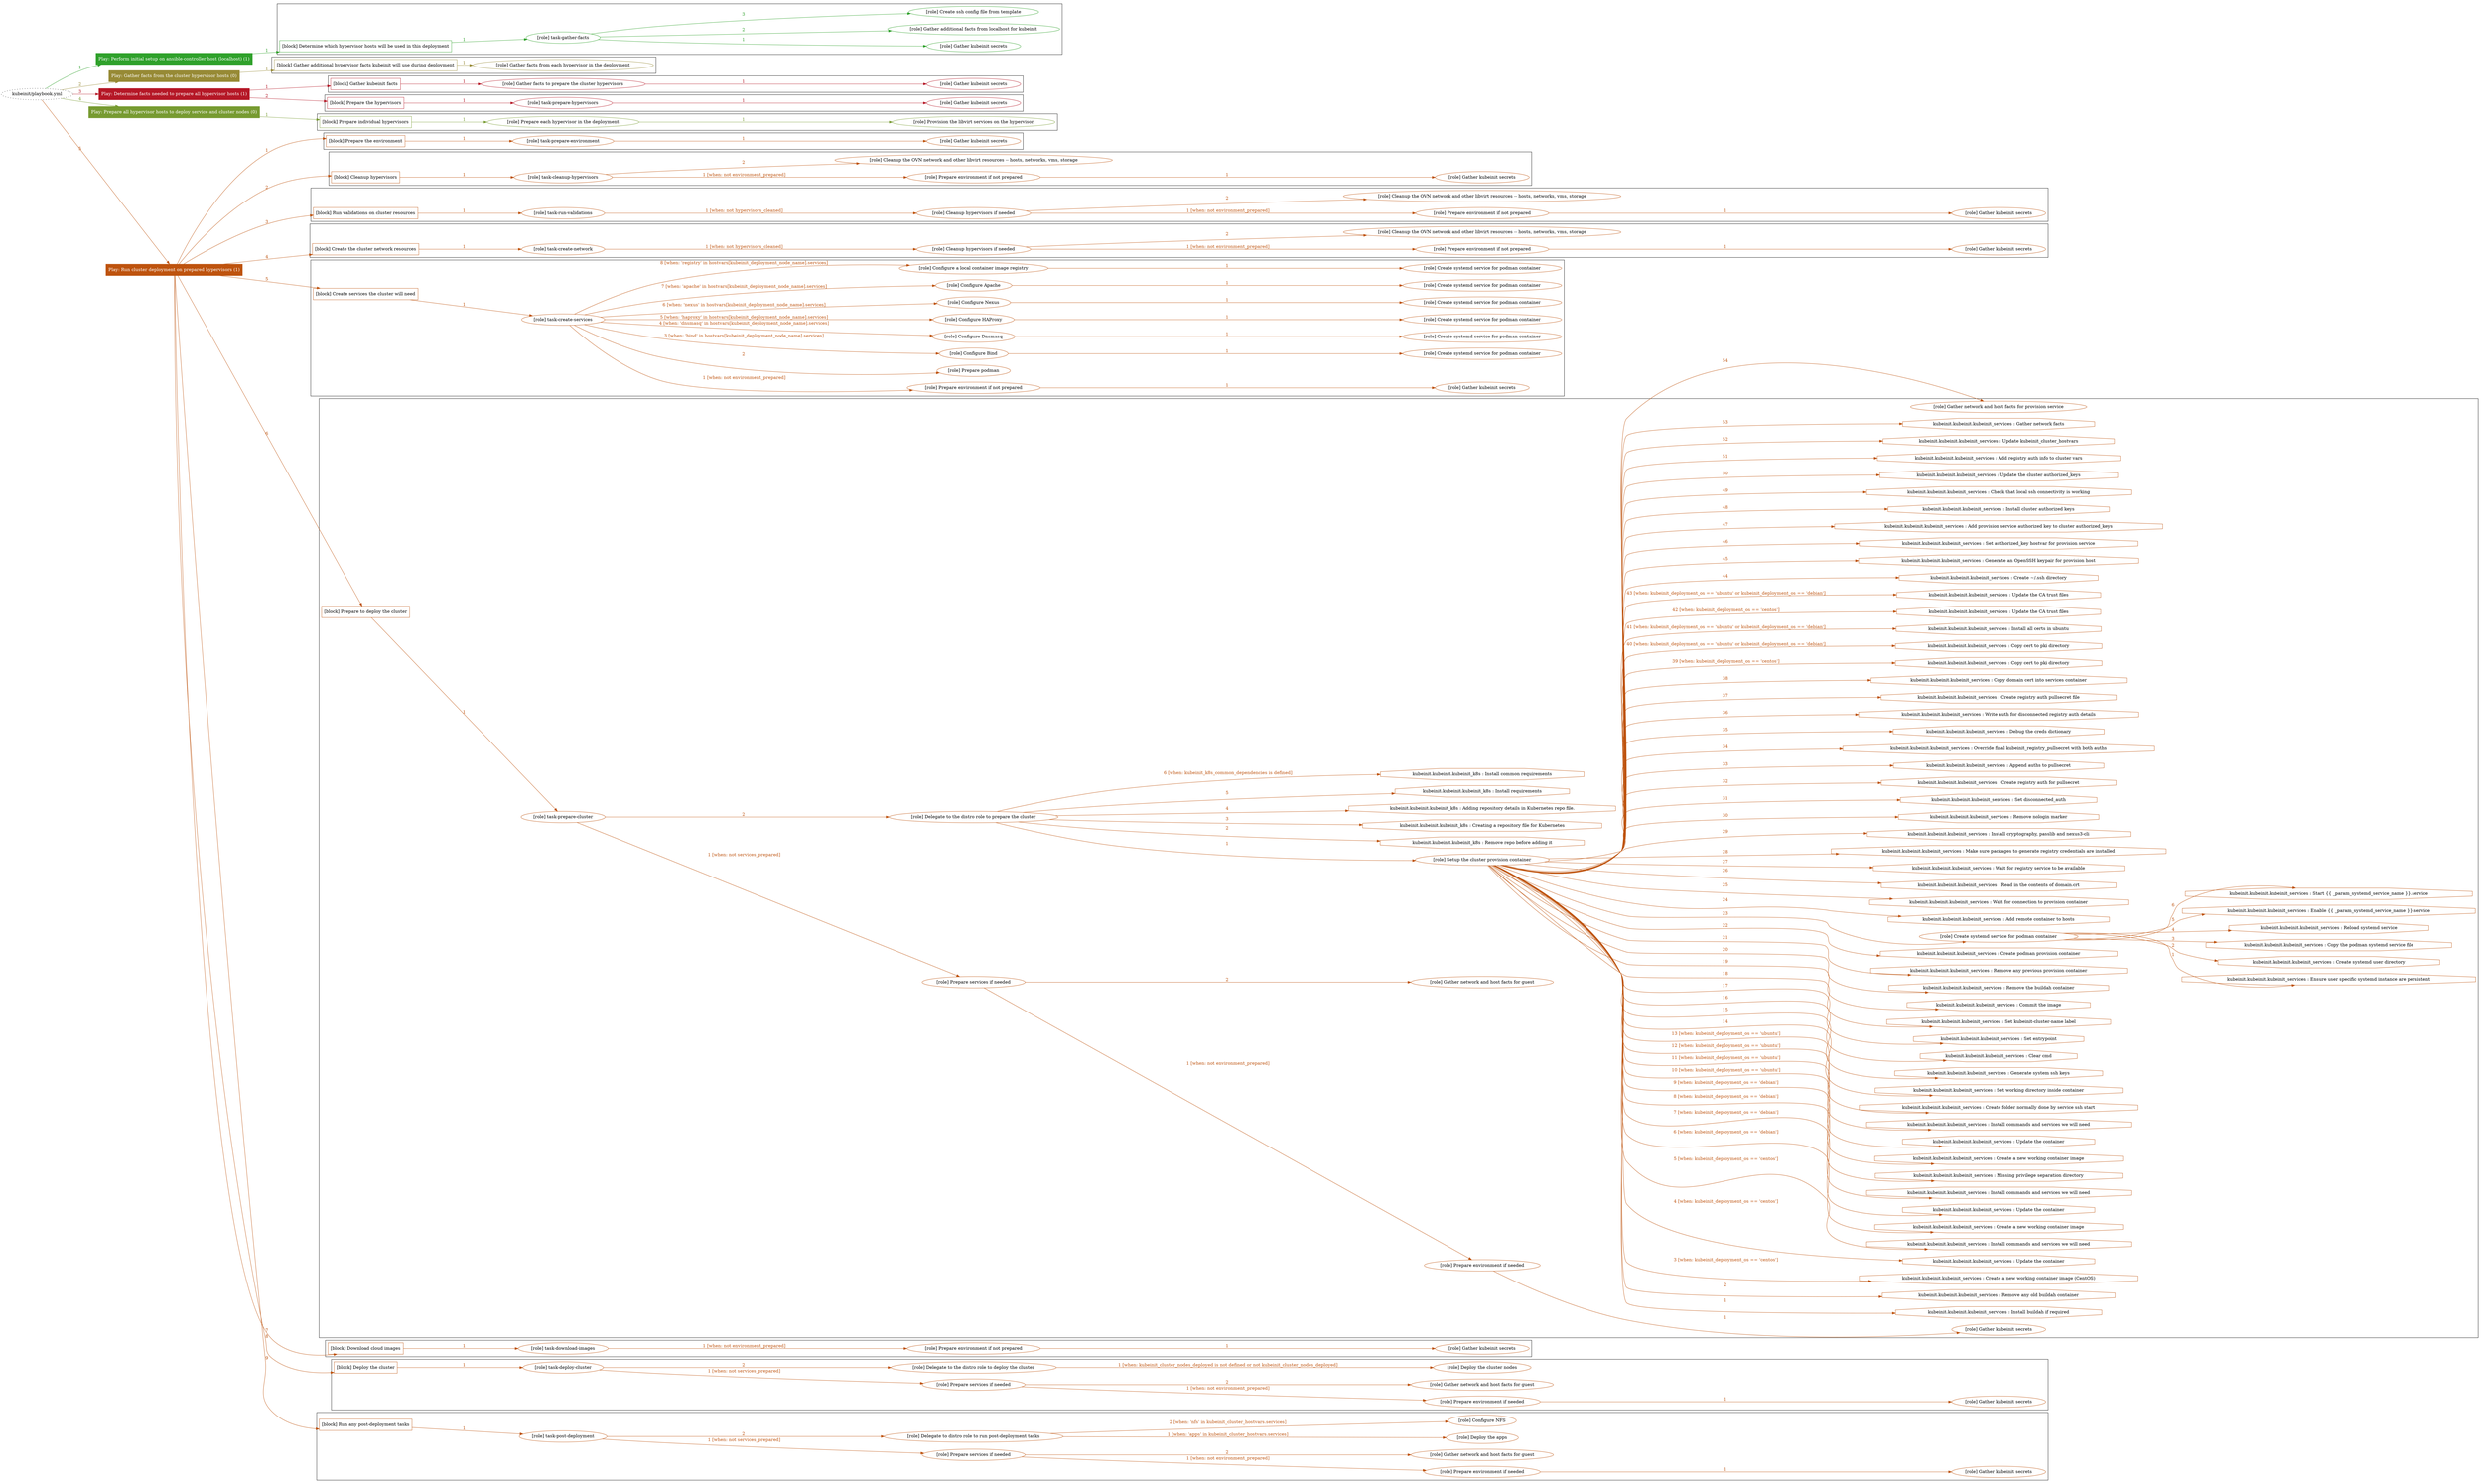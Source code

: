 digraph {
	graph [concentrate=true ordering=in rankdir=LR ratio=fill]
	edge [esep=5 sep=10]
	"kubeinit/playbook.yml" [URL="/home/runner/work/kubeinit/kubeinit/kubeinit/playbook.yml" id=playbook_fd5e6134 style=dotted]
	"kubeinit/playbook.yml" -> play_8b5424a7 [label="1 " color="#2fa12b" fontcolor="#2fa12b" id=edge_191d9d53 labeltooltip="1 " tooltip="1 "]
	subgraph "Play: Perform initial setup on ansible-controller host (localhost) (1)" {
		play_8b5424a7 [label="Play: Perform initial setup on ansible-controller host (localhost) (1)" URL="/home/runner/work/kubeinit/kubeinit/kubeinit/playbook.yml" color="#2fa12b" fontcolor="#ffffff" id=play_8b5424a7 shape=box style=filled tooltip=localhost]
		play_8b5424a7 -> block_d39dfece [label=1 color="#2fa12b" fontcolor="#2fa12b" id=edge_392788cf labeltooltip=1 tooltip=1]
		subgraph cluster_block_d39dfece {
			block_d39dfece [label="[block] Determine which hypervisor hosts will be used in this deployment" URL="/home/runner/work/kubeinit/kubeinit/kubeinit/playbook.yml" color="#2fa12b" id=block_d39dfece labeltooltip="Determine which hypervisor hosts will be used in this deployment" shape=box tooltip="Determine which hypervisor hosts will be used in this deployment"]
			block_d39dfece -> role_1fe3698a [label="1 " color="#2fa12b" fontcolor="#2fa12b" id=edge_5e8475ae labeltooltip="1 " tooltip="1 "]
			subgraph "task-gather-facts" {
				role_1fe3698a [label="[role] task-gather-facts" URL="/home/runner/work/kubeinit/kubeinit/kubeinit/playbook.yml" color="#2fa12b" id=role_1fe3698a tooltip="task-gather-facts"]
				role_1fe3698a -> role_a592a3a9 [label="1 " color="#2fa12b" fontcolor="#2fa12b" id=edge_23aa1218 labeltooltip="1 " tooltip="1 "]
				subgraph "Gather kubeinit secrets" {
					role_a592a3a9 [label="[role] Gather kubeinit secrets" URL="/home/runner/.ansible/collections/ansible_collections/kubeinit/kubeinit/roles/kubeinit_prepare/tasks/build_hypervisors_group.yml" color="#2fa12b" id=role_a592a3a9 tooltip="Gather kubeinit secrets"]
				}
				role_1fe3698a -> role_c63d54fa [label="2 " color="#2fa12b" fontcolor="#2fa12b" id=edge_60594b09 labeltooltip="2 " tooltip="2 "]
				subgraph "Gather additional facts from localhost for kubeinit" {
					role_c63d54fa [label="[role] Gather additional facts from localhost for kubeinit" URL="/home/runner/.ansible/collections/ansible_collections/kubeinit/kubeinit/roles/kubeinit_prepare/tasks/build_hypervisors_group.yml" color="#2fa12b" id=role_c63d54fa tooltip="Gather additional facts from localhost for kubeinit"]
				}
				role_1fe3698a -> role_f7a0bc65 [label="3 " color="#2fa12b" fontcolor="#2fa12b" id=edge_336f2db4 labeltooltip="3 " tooltip="3 "]
				subgraph "Create ssh config file from template" {
					role_f7a0bc65 [label="[role] Create ssh config file from template" URL="/home/runner/.ansible/collections/ansible_collections/kubeinit/kubeinit/roles/kubeinit_prepare/tasks/build_hypervisors_group.yml" color="#2fa12b" id=role_f7a0bc65 tooltip="Create ssh config file from template"]
				}
			}
		}
	}
	"kubeinit/playbook.yml" -> play_e78bbbff [label="2 " color="#978a35" fontcolor="#978a35" id=edge_2900d8a0 labeltooltip="2 " tooltip="2 "]
	subgraph "Play: Gather facts from the cluster hypervisor hosts (0)" {
		play_e78bbbff [label="Play: Gather facts from the cluster hypervisor hosts (0)" URL="/home/runner/work/kubeinit/kubeinit/kubeinit/playbook.yml" color="#978a35" fontcolor="#ffffff" id=play_e78bbbff shape=box style=filled tooltip="Play: Gather facts from the cluster hypervisor hosts (0)"]
		play_e78bbbff -> block_8428d940 [label=1 color="#978a35" fontcolor="#978a35" id=edge_27c955cb labeltooltip=1 tooltip=1]
		subgraph cluster_block_8428d940 {
			block_8428d940 [label="[block] Gather additional hypervisor facts kubeinit will use during deployment" URL="/home/runner/work/kubeinit/kubeinit/kubeinit/playbook.yml" color="#978a35" id=block_8428d940 labeltooltip="Gather additional hypervisor facts kubeinit will use during deployment" shape=box tooltip="Gather additional hypervisor facts kubeinit will use during deployment"]
			block_8428d940 -> role_80ad5951 [label="1 " color="#978a35" fontcolor="#978a35" id=edge_dbe14658 labeltooltip="1 " tooltip="1 "]
			subgraph "Gather facts from each hypervisor in the deployment" {
				role_80ad5951 [label="[role] Gather facts from each hypervisor in the deployment" URL="/home/runner/work/kubeinit/kubeinit/kubeinit/playbook.yml" color="#978a35" id=role_80ad5951 tooltip="Gather facts from each hypervisor in the deployment"]
			}
		}
	}
	"kubeinit/playbook.yml" -> play_1ff4370b [label="3 " color="#b51726" fontcolor="#b51726" id=edge_50f04404 labeltooltip="3 " tooltip="3 "]
	subgraph "Play: Determine facts needed to prepare all hypervisor hosts (1)" {
		play_1ff4370b [label="Play: Determine facts needed to prepare all hypervisor hosts (1)" URL="/home/runner/work/kubeinit/kubeinit/kubeinit/playbook.yml" color="#b51726" fontcolor="#ffffff" id=play_1ff4370b shape=box style=filled tooltip=localhost]
		play_1ff4370b -> block_87bcd994 [label=1 color="#b51726" fontcolor="#b51726" id=edge_c9f31aa1 labeltooltip=1 tooltip=1]
		subgraph cluster_block_87bcd994 {
			block_87bcd994 [label="[block] Gather kubeinit facts" URL="/home/runner/work/kubeinit/kubeinit/kubeinit/playbook.yml" color="#b51726" id=block_87bcd994 labeltooltip="Gather kubeinit facts" shape=box tooltip="Gather kubeinit facts"]
			block_87bcd994 -> role_86062260 [label="1 " color="#b51726" fontcolor="#b51726" id=edge_51773420 labeltooltip="1 " tooltip="1 "]
			subgraph "Gather facts to prepare the cluster hypervisors" {
				role_86062260 [label="[role] Gather facts to prepare the cluster hypervisors" URL="/home/runner/work/kubeinit/kubeinit/kubeinit/playbook.yml" color="#b51726" id=role_86062260 tooltip="Gather facts to prepare the cluster hypervisors"]
				role_86062260 -> role_430ffabf [label="1 " color="#b51726" fontcolor="#b51726" id=edge_3057561a labeltooltip="1 " tooltip="1 "]
				subgraph "Gather kubeinit secrets" {
					role_430ffabf [label="[role] Gather kubeinit secrets" URL="/home/runner/.ansible/collections/ansible_collections/kubeinit/kubeinit/roles/kubeinit_prepare/tasks/gather_kubeinit_facts.yml" color="#b51726" id=role_430ffabf tooltip="Gather kubeinit secrets"]
				}
			}
		}
		play_1ff4370b -> block_ff6d46f4 [label=2 color="#b51726" fontcolor="#b51726" id=edge_23f16f5f labeltooltip=2 tooltip=2]
		subgraph cluster_block_ff6d46f4 {
			block_ff6d46f4 [label="[block] Prepare the hypervisors" URL="/home/runner/work/kubeinit/kubeinit/kubeinit/playbook.yml" color="#b51726" id=block_ff6d46f4 labeltooltip="Prepare the hypervisors" shape=box tooltip="Prepare the hypervisors"]
			block_ff6d46f4 -> role_216ab819 [label="1 " color="#b51726" fontcolor="#b51726" id=edge_43c24657 labeltooltip="1 " tooltip="1 "]
			subgraph "task-prepare-hypervisors" {
				role_216ab819 [label="[role] task-prepare-hypervisors" URL="/home/runner/work/kubeinit/kubeinit/kubeinit/playbook.yml" color="#b51726" id=role_216ab819 tooltip="task-prepare-hypervisors"]
				role_216ab819 -> role_187cdd11 [label="1 " color="#b51726" fontcolor="#b51726" id=edge_720109d8 labeltooltip="1 " tooltip="1 "]
				subgraph "Gather kubeinit secrets" {
					role_187cdd11 [label="[role] Gather kubeinit secrets" URL="/home/runner/.ansible/collections/ansible_collections/kubeinit/kubeinit/roles/kubeinit_prepare/tasks/gather_kubeinit_facts.yml" color="#b51726" id=role_187cdd11 tooltip="Gather kubeinit secrets"]
				}
			}
		}
	}
	"kubeinit/playbook.yml" -> play_0661b9f2 [label="4 " color="#779b31" fontcolor="#779b31" id=edge_02b39154 labeltooltip="4 " tooltip="4 "]
	subgraph "Play: Prepare all hypervisor hosts to deploy service and cluster nodes (0)" {
		play_0661b9f2 [label="Play: Prepare all hypervisor hosts to deploy service and cluster nodes (0)" URL="/home/runner/work/kubeinit/kubeinit/kubeinit/playbook.yml" color="#779b31" fontcolor="#ffffff" id=play_0661b9f2 shape=box style=filled tooltip="Play: Prepare all hypervisor hosts to deploy service and cluster nodes (0)"]
		play_0661b9f2 -> block_e54b5e56 [label=1 color="#779b31" fontcolor="#779b31" id=edge_323f4597 labeltooltip=1 tooltip=1]
		subgraph cluster_block_e54b5e56 {
			block_e54b5e56 [label="[block] Prepare individual hypervisors" URL="/home/runner/work/kubeinit/kubeinit/kubeinit/playbook.yml" color="#779b31" id=block_e54b5e56 labeltooltip="Prepare individual hypervisors" shape=box tooltip="Prepare individual hypervisors"]
			block_e54b5e56 -> role_ec25b79c [label="1 " color="#779b31" fontcolor="#779b31" id=edge_15ee802f labeltooltip="1 " tooltip="1 "]
			subgraph "Prepare each hypervisor in the deployment" {
				role_ec25b79c [label="[role] Prepare each hypervisor in the deployment" URL="/home/runner/work/kubeinit/kubeinit/kubeinit/playbook.yml" color="#779b31" id=role_ec25b79c tooltip="Prepare each hypervisor in the deployment"]
				role_ec25b79c -> role_c67f890a [label="1 " color="#779b31" fontcolor="#779b31" id=edge_52fd4940 labeltooltip="1 " tooltip="1 "]
				subgraph "Provision the libvirt services on the hypervisor" {
					role_c67f890a [label="[role] Provision the libvirt services on the hypervisor" URL="/home/runner/.ansible/collections/ansible_collections/kubeinit/kubeinit/roles/kubeinit_prepare/tasks/prepare_hypervisor.yml" color="#779b31" id=role_c67f890a tooltip="Provision the libvirt services on the hypervisor"]
				}
			}
		}
	}
	"kubeinit/playbook.yml" -> play_1fc81b7e [label="5 " color="#be530e" fontcolor="#be530e" id=edge_07424b9a labeltooltip="5 " tooltip="5 "]
	subgraph "Play: Run cluster deployment on prepared hypervisors (1)" {
		play_1fc81b7e [label="Play: Run cluster deployment on prepared hypervisors (1)" URL="/home/runner/work/kubeinit/kubeinit/kubeinit/playbook.yml" color="#be530e" fontcolor="#ffffff" id=play_1fc81b7e shape=box style=filled tooltip=localhost]
		play_1fc81b7e -> block_a1704b90 [label=1 color="#be530e" fontcolor="#be530e" id=edge_76dc638c labeltooltip=1 tooltip=1]
		subgraph cluster_block_a1704b90 {
			block_a1704b90 [label="[block] Prepare the environment" URL="/home/runner/work/kubeinit/kubeinit/kubeinit/playbook.yml" color="#be530e" id=block_a1704b90 labeltooltip="Prepare the environment" shape=box tooltip="Prepare the environment"]
			block_a1704b90 -> role_a9994839 [label="1 " color="#be530e" fontcolor="#be530e" id=edge_8b0e81cf labeltooltip="1 " tooltip="1 "]
			subgraph "task-prepare-environment" {
				role_a9994839 [label="[role] task-prepare-environment" URL="/home/runner/work/kubeinit/kubeinit/kubeinit/playbook.yml" color="#be530e" id=role_a9994839 tooltip="task-prepare-environment"]
				role_a9994839 -> role_e54cd8d0 [label="1 " color="#be530e" fontcolor="#be530e" id=edge_a03b0c0d labeltooltip="1 " tooltip="1 "]
				subgraph "Gather kubeinit secrets" {
					role_e54cd8d0 [label="[role] Gather kubeinit secrets" URL="/home/runner/.ansible/collections/ansible_collections/kubeinit/kubeinit/roles/kubeinit_prepare/tasks/gather_kubeinit_facts.yml" color="#be530e" id=role_e54cd8d0 tooltip="Gather kubeinit secrets"]
				}
			}
		}
		play_1fc81b7e -> block_8f551831 [label=2 color="#be530e" fontcolor="#be530e" id=edge_2afbe9ac labeltooltip=2 tooltip=2]
		subgraph cluster_block_8f551831 {
			block_8f551831 [label="[block] Cleanup hypervisors" URL="/home/runner/work/kubeinit/kubeinit/kubeinit/playbook.yml" color="#be530e" id=block_8f551831 labeltooltip="Cleanup hypervisors" shape=box tooltip="Cleanup hypervisors"]
			block_8f551831 -> role_b4488fc6 [label="1 " color="#be530e" fontcolor="#be530e" id=edge_56865c26 labeltooltip="1 " tooltip="1 "]
			subgraph "task-cleanup-hypervisors" {
				role_b4488fc6 [label="[role] task-cleanup-hypervisors" URL="/home/runner/work/kubeinit/kubeinit/kubeinit/playbook.yml" color="#be530e" id=role_b4488fc6 tooltip="task-cleanup-hypervisors"]
				role_b4488fc6 -> role_48edaf86 [label="1 [when: not environment_prepared]" color="#be530e" fontcolor="#be530e" id=edge_9a47c44f labeltooltip="1 [when: not environment_prepared]" tooltip="1 [when: not environment_prepared]"]
				subgraph "Prepare environment if not prepared" {
					role_48edaf86 [label="[role] Prepare environment if not prepared" URL="/home/runner/.ansible/collections/ansible_collections/kubeinit/kubeinit/roles/kubeinit_prepare/tasks/cleanup_hypervisors.yml" color="#be530e" id=role_48edaf86 tooltip="Prepare environment if not prepared"]
					role_48edaf86 -> role_99c9657b [label="1 " color="#be530e" fontcolor="#be530e" id=edge_8f2b28c9 labeltooltip="1 " tooltip="1 "]
					subgraph "Gather kubeinit secrets" {
						role_99c9657b [label="[role] Gather kubeinit secrets" URL="/home/runner/.ansible/collections/ansible_collections/kubeinit/kubeinit/roles/kubeinit_prepare/tasks/gather_kubeinit_facts.yml" color="#be530e" id=role_99c9657b tooltip="Gather kubeinit secrets"]
					}
				}
				role_b4488fc6 -> role_5f171f36 [label="2 " color="#be530e" fontcolor="#be530e" id=edge_f271a15c labeltooltip="2 " tooltip="2 "]
				subgraph "Cleanup the OVN network and other libvirt resources -- hosts, networks, vms, storage" {
					role_5f171f36 [label="[role] Cleanup the OVN network and other libvirt resources -- hosts, networks, vms, storage" URL="/home/runner/.ansible/collections/ansible_collections/kubeinit/kubeinit/roles/kubeinit_prepare/tasks/cleanup_hypervisors.yml" color="#be530e" id=role_5f171f36 tooltip="Cleanup the OVN network and other libvirt resources -- hosts, networks, vms, storage"]
				}
			}
		}
		play_1fc81b7e -> block_db3cd646 [label=3 color="#be530e" fontcolor="#be530e" id=edge_fa56f221 labeltooltip=3 tooltip=3]
		subgraph cluster_block_db3cd646 {
			block_db3cd646 [label="[block] Run validations on cluster resources" URL="/home/runner/work/kubeinit/kubeinit/kubeinit/playbook.yml" color="#be530e" id=block_db3cd646 labeltooltip="Run validations on cluster resources" shape=box tooltip="Run validations on cluster resources"]
			block_db3cd646 -> role_6cb4b12c [label="1 " color="#be530e" fontcolor="#be530e" id=edge_483a65ea labeltooltip="1 " tooltip="1 "]
			subgraph "task-run-validations" {
				role_6cb4b12c [label="[role] task-run-validations" URL="/home/runner/work/kubeinit/kubeinit/kubeinit/playbook.yml" color="#be530e" id=role_6cb4b12c tooltip="task-run-validations"]
				role_6cb4b12c -> role_3f07507a [label="1 [when: not hypervisors_cleaned]" color="#be530e" fontcolor="#be530e" id=edge_d8dd7a63 labeltooltip="1 [when: not hypervisors_cleaned]" tooltip="1 [when: not hypervisors_cleaned]"]
				subgraph "Cleanup hypervisors if needed" {
					role_3f07507a [label="[role] Cleanup hypervisors if needed" URL="/home/runner/.ansible/collections/ansible_collections/kubeinit/kubeinit/roles/kubeinit_validations/tasks/main.yml" color="#be530e" id=role_3f07507a tooltip="Cleanup hypervisors if needed"]
					role_3f07507a -> role_05c487c1 [label="1 [when: not environment_prepared]" color="#be530e" fontcolor="#be530e" id=edge_56815db7 labeltooltip="1 [when: not environment_prepared]" tooltip="1 [when: not environment_prepared]"]
					subgraph "Prepare environment if not prepared" {
						role_05c487c1 [label="[role] Prepare environment if not prepared" URL="/home/runner/.ansible/collections/ansible_collections/kubeinit/kubeinit/roles/kubeinit_prepare/tasks/cleanup_hypervisors.yml" color="#be530e" id=role_05c487c1 tooltip="Prepare environment if not prepared"]
						role_05c487c1 -> role_0159f499 [label="1 " color="#be530e" fontcolor="#be530e" id=edge_25f453ac labeltooltip="1 " tooltip="1 "]
						subgraph "Gather kubeinit secrets" {
							role_0159f499 [label="[role] Gather kubeinit secrets" URL="/home/runner/.ansible/collections/ansible_collections/kubeinit/kubeinit/roles/kubeinit_prepare/tasks/gather_kubeinit_facts.yml" color="#be530e" id=role_0159f499 tooltip="Gather kubeinit secrets"]
						}
					}
					role_3f07507a -> role_309148d5 [label="2 " color="#be530e" fontcolor="#be530e" id=edge_b8f7b1be labeltooltip="2 " tooltip="2 "]
					subgraph "Cleanup the OVN network and other libvirt resources -- hosts, networks, vms, storage" {
						role_309148d5 [label="[role] Cleanup the OVN network and other libvirt resources -- hosts, networks, vms, storage" URL="/home/runner/.ansible/collections/ansible_collections/kubeinit/kubeinit/roles/kubeinit_prepare/tasks/cleanup_hypervisors.yml" color="#be530e" id=role_309148d5 tooltip="Cleanup the OVN network and other libvirt resources -- hosts, networks, vms, storage"]
					}
				}
			}
		}
		play_1fc81b7e -> block_7879d4b8 [label=4 color="#be530e" fontcolor="#be530e" id=edge_c239fd67 labeltooltip=4 tooltip=4]
		subgraph cluster_block_7879d4b8 {
			block_7879d4b8 [label="[block] Create the cluster network resources" URL="/home/runner/work/kubeinit/kubeinit/kubeinit/playbook.yml" color="#be530e" id=block_7879d4b8 labeltooltip="Create the cluster network resources" shape=box tooltip="Create the cluster network resources"]
			block_7879d4b8 -> role_ffb9ff0f [label="1 " color="#be530e" fontcolor="#be530e" id=edge_6aa079e5 labeltooltip="1 " tooltip="1 "]
			subgraph "task-create-network" {
				role_ffb9ff0f [label="[role] task-create-network" URL="/home/runner/work/kubeinit/kubeinit/kubeinit/playbook.yml" color="#be530e" id=role_ffb9ff0f tooltip="task-create-network"]
				role_ffb9ff0f -> role_dc24d7d2 [label="1 [when: not hypervisors_cleaned]" color="#be530e" fontcolor="#be530e" id=edge_56ca2597 labeltooltip="1 [when: not hypervisors_cleaned]" tooltip="1 [when: not hypervisors_cleaned]"]
				subgraph "Cleanup hypervisors if needed" {
					role_dc24d7d2 [label="[role] Cleanup hypervisors if needed" URL="/home/runner/.ansible/collections/ansible_collections/kubeinit/kubeinit/roles/kubeinit_libvirt/tasks/create_network.yml" color="#be530e" id=role_dc24d7d2 tooltip="Cleanup hypervisors if needed"]
					role_dc24d7d2 -> role_2c6c4cf9 [label="1 [when: not environment_prepared]" color="#be530e" fontcolor="#be530e" id=edge_5e59bdf0 labeltooltip="1 [when: not environment_prepared]" tooltip="1 [when: not environment_prepared]"]
					subgraph "Prepare environment if not prepared" {
						role_2c6c4cf9 [label="[role] Prepare environment if not prepared" URL="/home/runner/.ansible/collections/ansible_collections/kubeinit/kubeinit/roles/kubeinit_prepare/tasks/cleanup_hypervisors.yml" color="#be530e" id=role_2c6c4cf9 tooltip="Prepare environment if not prepared"]
						role_2c6c4cf9 -> role_dbe84988 [label="1 " color="#be530e" fontcolor="#be530e" id=edge_0cded19e labeltooltip="1 " tooltip="1 "]
						subgraph "Gather kubeinit secrets" {
							role_dbe84988 [label="[role] Gather kubeinit secrets" URL="/home/runner/.ansible/collections/ansible_collections/kubeinit/kubeinit/roles/kubeinit_prepare/tasks/gather_kubeinit_facts.yml" color="#be530e" id=role_dbe84988 tooltip="Gather kubeinit secrets"]
						}
					}
					role_dc24d7d2 -> role_543c35fc [label="2 " color="#be530e" fontcolor="#be530e" id=edge_65f1dfe8 labeltooltip="2 " tooltip="2 "]
					subgraph "Cleanup the OVN network and other libvirt resources -- hosts, networks, vms, storage" {
						role_543c35fc [label="[role] Cleanup the OVN network and other libvirt resources -- hosts, networks, vms, storage" URL="/home/runner/.ansible/collections/ansible_collections/kubeinit/kubeinit/roles/kubeinit_prepare/tasks/cleanup_hypervisors.yml" color="#be530e" id=role_543c35fc tooltip="Cleanup the OVN network and other libvirt resources -- hosts, networks, vms, storage"]
					}
				}
			}
		}
		play_1fc81b7e -> block_bc0e2eb9 [label=5 color="#be530e" fontcolor="#be530e" id=edge_59cc24b7 labeltooltip=5 tooltip=5]
		subgraph cluster_block_bc0e2eb9 {
			block_bc0e2eb9 [label="[block] Create services the cluster will need" URL="/home/runner/work/kubeinit/kubeinit/kubeinit/playbook.yml" color="#be530e" id=block_bc0e2eb9 labeltooltip="Create services the cluster will need" shape=box tooltip="Create services the cluster will need"]
			block_bc0e2eb9 -> role_deba30b7 [label="1 " color="#be530e" fontcolor="#be530e" id=edge_12e280c4 labeltooltip="1 " tooltip="1 "]
			subgraph "task-create-services" {
				role_deba30b7 [label="[role] task-create-services" URL="/home/runner/work/kubeinit/kubeinit/kubeinit/playbook.yml" color="#be530e" id=role_deba30b7 tooltip="task-create-services"]
				role_deba30b7 -> role_459e456a [label="1 [when: not environment_prepared]" color="#be530e" fontcolor="#be530e" id=edge_c63b2e48 labeltooltip="1 [when: not environment_prepared]" tooltip="1 [when: not environment_prepared]"]
				subgraph "Prepare environment if not prepared" {
					role_459e456a [label="[role] Prepare environment if not prepared" URL="/home/runner/.ansible/collections/ansible_collections/kubeinit/kubeinit/roles/kubeinit_services/tasks/main.yml" color="#be530e" id=role_459e456a tooltip="Prepare environment if not prepared"]
					role_459e456a -> role_37c6aa74 [label="1 " color="#be530e" fontcolor="#be530e" id=edge_4a677ffe labeltooltip="1 " tooltip="1 "]
					subgraph "Gather kubeinit secrets" {
						role_37c6aa74 [label="[role] Gather kubeinit secrets" URL="/home/runner/.ansible/collections/ansible_collections/kubeinit/kubeinit/roles/kubeinit_prepare/tasks/gather_kubeinit_facts.yml" color="#be530e" id=role_37c6aa74 tooltip="Gather kubeinit secrets"]
					}
				}
				role_deba30b7 -> role_79e531fe [label="2 " color="#be530e" fontcolor="#be530e" id=edge_c4c203a7 labeltooltip="2 " tooltip="2 "]
				subgraph "Prepare podman" {
					role_79e531fe [label="[role] Prepare podman" URL="/home/runner/.ansible/collections/ansible_collections/kubeinit/kubeinit/roles/kubeinit_services/tasks/00_create_service_pod.yml" color="#be530e" id=role_79e531fe tooltip="Prepare podman"]
				}
				role_deba30b7 -> role_281054e9 [label="3 [when: 'bind' in hostvars[kubeinit_deployment_node_name].services]" color="#be530e" fontcolor="#be530e" id=edge_897d2e70 labeltooltip="3 [when: 'bind' in hostvars[kubeinit_deployment_node_name].services]" tooltip="3 [when: 'bind' in hostvars[kubeinit_deployment_node_name].services]"]
				subgraph "Configure Bind" {
					role_281054e9 [label="[role] Configure Bind" URL="/home/runner/.ansible/collections/ansible_collections/kubeinit/kubeinit/roles/kubeinit_services/tasks/start_services_containers.yml" color="#be530e" id=role_281054e9 tooltip="Configure Bind"]
					role_281054e9 -> role_e5edf789 [label="1 " color="#be530e" fontcolor="#be530e" id=edge_87b1224e labeltooltip="1 " tooltip="1 "]
					subgraph "Create systemd service for podman container" {
						role_e5edf789 [label="[role] Create systemd service for podman container" URL="/home/runner/.ansible/collections/ansible_collections/kubeinit/kubeinit/roles/kubeinit_bind/tasks/main.yml" color="#be530e" id=role_e5edf789 tooltip="Create systemd service for podman container"]
					}
				}
				role_deba30b7 -> role_8307eea2 [label="4 [when: 'dnsmasq' in hostvars[kubeinit_deployment_node_name].services]" color="#be530e" fontcolor="#be530e" id=edge_86552b14 labeltooltip="4 [when: 'dnsmasq' in hostvars[kubeinit_deployment_node_name].services]" tooltip="4 [when: 'dnsmasq' in hostvars[kubeinit_deployment_node_name].services]"]
				subgraph "Configure Dnsmasq" {
					role_8307eea2 [label="[role] Configure Dnsmasq" URL="/home/runner/.ansible/collections/ansible_collections/kubeinit/kubeinit/roles/kubeinit_services/tasks/start_services_containers.yml" color="#be530e" id=role_8307eea2 tooltip="Configure Dnsmasq"]
					role_8307eea2 -> role_35351783 [label="1 " color="#be530e" fontcolor="#be530e" id=edge_1243a04d labeltooltip="1 " tooltip="1 "]
					subgraph "Create systemd service for podman container" {
						role_35351783 [label="[role] Create systemd service for podman container" URL="/home/runner/.ansible/collections/ansible_collections/kubeinit/kubeinit/roles/kubeinit_dnsmasq/tasks/main.yml" color="#be530e" id=role_35351783 tooltip="Create systemd service for podman container"]
					}
				}
				role_deba30b7 -> role_1c3c1626 [label="5 [when: 'haproxy' in hostvars[kubeinit_deployment_node_name].services]" color="#be530e" fontcolor="#be530e" id=edge_9c056034 labeltooltip="5 [when: 'haproxy' in hostvars[kubeinit_deployment_node_name].services]" tooltip="5 [when: 'haproxy' in hostvars[kubeinit_deployment_node_name].services]"]
				subgraph "Configure HAProxy" {
					role_1c3c1626 [label="[role] Configure HAProxy" URL="/home/runner/.ansible/collections/ansible_collections/kubeinit/kubeinit/roles/kubeinit_services/tasks/start_services_containers.yml" color="#be530e" id=role_1c3c1626 tooltip="Configure HAProxy"]
					role_1c3c1626 -> role_73acd04e [label="1 " color="#be530e" fontcolor="#be530e" id=edge_123362a8 labeltooltip="1 " tooltip="1 "]
					subgraph "Create systemd service for podman container" {
						role_73acd04e [label="[role] Create systemd service for podman container" URL="/home/runner/.ansible/collections/ansible_collections/kubeinit/kubeinit/roles/kubeinit_haproxy/tasks/main.yml" color="#be530e" id=role_73acd04e tooltip="Create systemd service for podman container"]
					}
				}
				role_deba30b7 -> role_18131e27 [label="6 [when: 'nexus' in hostvars[kubeinit_deployment_node_name].services]" color="#be530e" fontcolor="#be530e" id=edge_8bc9a1a0 labeltooltip="6 [when: 'nexus' in hostvars[kubeinit_deployment_node_name].services]" tooltip="6 [when: 'nexus' in hostvars[kubeinit_deployment_node_name].services]"]
				subgraph "Configure Nexus" {
					role_18131e27 [label="[role] Configure Nexus" URL="/home/runner/.ansible/collections/ansible_collections/kubeinit/kubeinit/roles/kubeinit_services/tasks/start_services_containers.yml" color="#be530e" id=role_18131e27 tooltip="Configure Nexus"]
					role_18131e27 -> role_dc5cb692 [label="1 " color="#be530e" fontcolor="#be530e" id=edge_f657a042 labeltooltip="1 " tooltip="1 "]
					subgraph "Create systemd service for podman container" {
						role_dc5cb692 [label="[role] Create systemd service for podman container" URL="/home/runner/.ansible/collections/ansible_collections/kubeinit/kubeinit/roles/kubeinit_nexus/tasks/main.yml" color="#be530e" id=role_dc5cb692 tooltip="Create systemd service for podman container"]
					}
				}
				role_deba30b7 -> role_0e618a0a [label="7 [when: 'apache' in hostvars[kubeinit_deployment_node_name].services]" color="#be530e" fontcolor="#be530e" id=edge_ac2413e1 labeltooltip="7 [when: 'apache' in hostvars[kubeinit_deployment_node_name].services]" tooltip="7 [when: 'apache' in hostvars[kubeinit_deployment_node_name].services]"]
				subgraph "Configure Apache" {
					role_0e618a0a [label="[role] Configure Apache" URL="/home/runner/.ansible/collections/ansible_collections/kubeinit/kubeinit/roles/kubeinit_services/tasks/start_services_containers.yml" color="#be530e" id=role_0e618a0a tooltip="Configure Apache"]
					role_0e618a0a -> role_8f9d7cf1 [label="1 " color="#be530e" fontcolor="#be530e" id=edge_a85c8ce2 labeltooltip="1 " tooltip="1 "]
					subgraph "Create systemd service for podman container" {
						role_8f9d7cf1 [label="[role] Create systemd service for podman container" URL="/home/runner/.ansible/collections/ansible_collections/kubeinit/kubeinit/roles/kubeinit_apache/tasks/main.yml" color="#be530e" id=role_8f9d7cf1 tooltip="Create systemd service for podman container"]
					}
				}
				role_deba30b7 -> role_16bdf1c7 [label="8 [when: 'registry' in hostvars[kubeinit_deployment_node_name].services]" color="#be530e" fontcolor="#be530e" id=edge_1847527f labeltooltip="8 [when: 'registry' in hostvars[kubeinit_deployment_node_name].services]" tooltip="8 [when: 'registry' in hostvars[kubeinit_deployment_node_name].services]"]
				subgraph "Configure a local container image registry" {
					role_16bdf1c7 [label="[role] Configure a local container image registry" URL="/home/runner/.ansible/collections/ansible_collections/kubeinit/kubeinit/roles/kubeinit_services/tasks/start_services_containers.yml" color="#be530e" id=role_16bdf1c7 tooltip="Configure a local container image registry"]
					role_16bdf1c7 -> role_99385ec1 [label="1 " color="#be530e" fontcolor="#be530e" id=edge_304b78a5 labeltooltip="1 " tooltip="1 "]
					subgraph "Create systemd service for podman container" {
						role_99385ec1 [label="[role] Create systemd service for podman container" URL="/home/runner/.ansible/collections/ansible_collections/kubeinit/kubeinit/roles/kubeinit_registry/tasks/main.yml" color="#be530e" id=role_99385ec1 tooltip="Create systemd service for podman container"]
					}
				}
			}
		}
		play_1fc81b7e -> block_86bd2e45 [label=6 color="#be530e" fontcolor="#be530e" id=edge_35144a01 labeltooltip=6 tooltip=6]
		subgraph cluster_block_86bd2e45 {
			block_86bd2e45 [label="[block] Prepare to deploy the cluster" URL="/home/runner/work/kubeinit/kubeinit/kubeinit/playbook.yml" color="#be530e" id=block_86bd2e45 labeltooltip="Prepare to deploy the cluster" shape=box tooltip="Prepare to deploy the cluster"]
			block_86bd2e45 -> role_7b006645 [label="1 " color="#be530e" fontcolor="#be530e" id=edge_a2cdc133 labeltooltip="1 " tooltip="1 "]
			subgraph "task-prepare-cluster" {
				role_7b006645 [label="[role] task-prepare-cluster" URL="/home/runner/work/kubeinit/kubeinit/kubeinit/playbook.yml" color="#be530e" id=role_7b006645 tooltip="task-prepare-cluster"]
				role_7b006645 -> role_e841dbca [label="1 [when: not services_prepared]" color="#be530e" fontcolor="#be530e" id=edge_87a0e531 labeltooltip="1 [when: not services_prepared]" tooltip="1 [when: not services_prepared]"]
				subgraph "Prepare services if needed" {
					role_e841dbca [label="[role] Prepare services if needed" URL="/home/runner/.ansible/collections/ansible_collections/kubeinit/kubeinit/roles/kubeinit_prepare/tasks/prepare_cluster.yml" color="#be530e" id=role_e841dbca tooltip="Prepare services if needed"]
					role_e841dbca -> role_0a2b93a4 [label="1 [when: not environment_prepared]" color="#be530e" fontcolor="#be530e" id=edge_a97044e7 labeltooltip="1 [when: not environment_prepared]" tooltip="1 [when: not environment_prepared]"]
					subgraph "Prepare environment if needed" {
						role_0a2b93a4 [label="[role] Prepare environment if needed" URL="/home/runner/.ansible/collections/ansible_collections/kubeinit/kubeinit/roles/kubeinit_services/tasks/prepare_services.yml" color="#be530e" id=role_0a2b93a4 tooltip="Prepare environment if needed"]
						role_0a2b93a4 -> role_a5a64806 [label="1 " color="#be530e" fontcolor="#be530e" id=edge_88763a64 labeltooltip="1 " tooltip="1 "]
						subgraph "Gather kubeinit secrets" {
							role_a5a64806 [label="[role] Gather kubeinit secrets" URL="/home/runner/.ansible/collections/ansible_collections/kubeinit/kubeinit/roles/kubeinit_prepare/tasks/gather_kubeinit_facts.yml" color="#be530e" id=role_a5a64806 tooltip="Gather kubeinit secrets"]
						}
					}
					role_e841dbca -> role_f837ceb7 [label="2 " color="#be530e" fontcolor="#be530e" id=edge_f4154ff5 labeltooltip="2 " tooltip="2 "]
					subgraph "Gather network and host facts for guest" {
						role_f837ceb7 [label="[role] Gather network and host facts for guest" URL="/home/runner/.ansible/collections/ansible_collections/kubeinit/kubeinit/roles/kubeinit_services/tasks/prepare_services.yml" color="#be530e" id=role_f837ceb7 tooltip="Gather network and host facts for guest"]
					}
				}
				role_7b006645 -> role_2003aa29 [label="2 " color="#be530e" fontcolor="#be530e" id=edge_b7427b8b labeltooltip="2 " tooltip="2 "]
				subgraph "Delegate to the distro role to prepare the cluster" {
					role_2003aa29 [label="[role] Delegate to the distro role to prepare the cluster" URL="/home/runner/.ansible/collections/ansible_collections/kubeinit/kubeinit/roles/kubeinit_prepare/tasks/prepare_cluster.yml" color="#be530e" id=role_2003aa29 tooltip="Delegate to the distro role to prepare the cluster"]
					role_2003aa29 -> role_dbe2ba34 [label="1 " color="#be530e" fontcolor="#be530e" id=edge_b7adeaab labeltooltip="1 " tooltip="1 "]
					subgraph "Setup the cluster provision container" {
						role_dbe2ba34 [label="[role] Setup the cluster provision container" URL="/home/runner/.ansible/collections/ansible_collections/kubeinit/kubeinit/roles/kubeinit_k8s/tasks/prepare_cluster.yml" color="#be530e" id=role_dbe2ba34 tooltip="Setup the cluster provision container"]
						task_ea5e64be [label="kubeinit.kubeinit.kubeinit_services : Install buildah if required" URL="/home/runner/.ansible/collections/ansible_collections/kubeinit/kubeinit/roles/kubeinit_services/tasks/create_provision_container.yml" color="#be530e" id=task_ea5e64be shape=octagon tooltip="kubeinit.kubeinit.kubeinit_services : Install buildah if required"]
						role_dbe2ba34 -> task_ea5e64be [label="1 " color="#be530e" fontcolor="#be530e" id=edge_d35535e2 labeltooltip="1 " tooltip="1 "]
						task_7e604b2b [label="kubeinit.kubeinit.kubeinit_services : Remove any old buildah container" URL="/home/runner/.ansible/collections/ansible_collections/kubeinit/kubeinit/roles/kubeinit_services/tasks/create_provision_container.yml" color="#be530e" id=task_7e604b2b shape=octagon tooltip="kubeinit.kubeinit.kubeinit_services : Remove any old buildah container"]
						role_dbe2ba34 -> task_7e604b2b [label="2 " color="#be530e" fontcolor="#be530e" id=edge_7b4cbc98 labeltooltip="2 " tooltip="2 "]
						task_05acc7ef [label="kubeinit.kubeinit.kubeinit_services : Create a new working container image (CentOS)" URL="/home/runner/.ansible/collections/ansible_collections/kubeinit/kubeinit/roles/kubeinit_services/tasks/create_provision_container.yml" color="#be530e" id=task_05acc7ef shape=octagon tooltip="kubeinit.kubeinit.kubeinit_services : Create a new working container image (CentOS)"]
						role_dbe2ba34 -> task_05acc7ef [label="3 [when: kubeinit_deployment_os == 'centos']" color="#be530e" fontcolor="#be530e" id=edge_97d225e8 labeltooltip="3 [when: kubeinit_deployment_os == 'centos']" tooltip="3 [when: kubeinit_deployment_os == 'centos']"]
						task_d494a96c [label="kubeinit.kubeinit.kubeinit_services : Update the container" URL="/home/runner/.ansible/collections/ansible_collections/kubeinit/kubeinit/roles/kubeinit_services/tasks/create_provision_container.yml" color="#be530e" id=task_d494a96c shape=octagon tooltip="kubeinit.kubeinit.kubeinit_services : Update the container"]
						role_dbe2ba34 -> task_d494a96c [label="4 [when: kubeinit_deployment_os == 'centos']" color="#be530e" fontcolor="#be530e" id=edge_465b122e labeltooltip="4 [when: kubeinit_deployment_os == 'centos']" tooltip="4 [when: kubeinit_deployment_os == 'centos']"]
						task_2afe2896 [label="kubeinit.kubeinit.kubeinit_services : Install commands and services we will need" URL="/home/runner/.ansible/collections/ansible_collections/kubeinit/kubeinit/roles/kubeinit_services/tasks/create_provision_container.yml" color="#be530e" id=task_2afe2896 shape=octagon tooltip="kubeinit.kubeinit.kubeinit_services : Install commands and services we will need"]
						role_dbe2ba34 -> task_2afe2896 [label="5 [when: kubeinit_deployment_os == 'centos']" color="#be530e" fontcolor="#be530e" id=edge_142c8cba labeltooltip="5 [when: kubeinit_deployment_os == 'centos']" tooltip="5 [when: kubeinit_deployment_os == 'centos']"]
						task_fbb22782 [label="kubeinit.kubeinit.kubeinit_services : Create a new working container image" URL="/home/runner/.ansible/collections/ansible_collections/kubeinit/kubeinit/roles/kubeinit_services/tasks/create_provision_container.yml" color="#be530e" id=task_fbb22782 shape=octagon tooltip="kubeinit.kubeinit.kubeinit_services : Create a new working container image"]
						role_dbe2ba34 -> task_fbb22782 [label="6 [when: kubeinit_deployment_os == 'debian']" color="#be530e" fontcolor="#be530e" id=edge_e08a2278 labeltooltip="6 [when: kubeinit_deployment_os == 'debian']" tooltip="6 [when: kubeinit_deployment_os == 'debian']"]
						task_7652b416 [label="kubeinit.kubeinit.kubeinit_services : Update the container" URL="/home/runner/.ansible/collections/ansible_collections/kubeinit/kubeinit/roles/kubeinit_services/tasks/create_provision_container.yml" color="#be530e" id=task_7652b416 shape=octagon tooltip="kubeinit.kubeinit.kubeinit_services : Update the container"]
						role_dbe2ba34 -> task_7652b416 [label="7 [when: kubeinit_deployment_os == 'debian']" color="#be530e" fontcolor="#be530e" id=edge_0b4eda7d labeltooltip="7 [when: kubeinit_deployment_os == 'debian']" tooltip="7 [when: kubeinit_deployment_os == 'debian']"]
						task_5896ade8 [label="kubeinit.kubeinit.kubeinit_services : Install commands and services we will need" URL="/home/runner/.ansible/collections/ansible_collections/kubeinit/kubeinit/roles/kubeinit_services/tasks/create_provision_container.yml" color="#be530e" id=task_5896ade8 shape=octagon tooltip="kubeinit.kubeinit.kubeinit_services : Install commands and services we will need"]
						role_dbe2ba34 -> task_5896ade8 [label="8 [when: kubeinit_deployment_os == 'debian']" color="#be530e" fontcolor="#be530e" id=edge_075f1e54 labeltooltip="8 [when: kubeinit_deployment_os == 'debian']" tooltip="8 [when: kubeinit_deployment_os == 'debian']"]
						task_53dcc08a [label="kubeinit.kubeinit.kubeinit_services : Missing privilege separation directory" URL="/home/runner/.ansible/collections/ansible_collections/kubeinit/kubeinit/roles/kubeinit_services/tasks/create_provision_container.yml" color="#be530e" id=task_53dcc08a shape=octagon tooltip="kubeinit.kubeinit.kubeinit_services : Missing privilege separation directory"]
						role_dbe2ba34 -> task_53dcc08a [label="9 [when: kubeinit_deployment_os == 'debian']" color="#be530e" fontcolor="#be530e" id=edge_090d7410 labeltooltip="9 [when: kubeinit_deployment_os == 'debian']" tooltip="9 [when: kubeinit_deployment_os == 'debian']"]
						task_aa1109c3 [label="kubeinit.kubeinit.kubeinit_services : Create a new working container image" URL="/home/runner/.ansible/collections/ansible_collections/kubeinit/kubeinit/roles/kubeinit_services/tasks/create_provision_container.yml" color="#be530e" id=task_aa1109c3 shape=octagon tooltip="kubeinit.kubeinit.kubeinit_services : Create a new working container image"]
						role_dbe2ba34 -> task_aa1109c3 [label="10 [when: kubeinit_deployment_os == 'ubuntu']" color="#be530e" fontcolor="#be530e" id=edge_53316b91 labeltooltip="10 [when: kubeinit_deployment_os == 'ubuntu']" tooltip="10 [when: kubeinit_deployment_os == 'ubuntu']"]
						task_c7bd61cc [label="kubeinit.kubeinit.kubeinit_services : Update the container" URL="/home/runner/.ansible/collections/ansible_collections/kubeinit/kubeinit/roles/kubeinit_services/tasks/create_provision_container.yml" color="#be530e" id=task_c7bd61cc shape=octagon tooltip="kubeinit.kubeinit.kubeinit_services : Update the container"]
						role_dbe2ba34 -> task_c7bd61cc [label="11 [when: kubeinit_deployment_os == 'ubuntu']" color="#be530e" fontcolor="#be530e" id=edge_070e003e labeltooltip="11 [when: kubeinit_deployment_os == 'ubuntu']" tooltip="11 [when: kubeinit_deployment_os == 'ubuntu']"]
						task_dfc85ad2 [label="kubeinit.kubeinit.kubeinit_services : Install commands and services we will need" URL="/home/runner/.ansible/collections/ansible_collections/kubeinit/kubeinit/roles/kubeinit_services/tasks/create_provision_container.yml" color="#be530e" id=task_dfc85ad2 shape=octagon tooltip="kubeinit.kubeinit.kubeinit_services : Install commands and services we will need"]
						role_dbe2ba34 -> task_dfc85ad2 [label="12 [when: kubeinit_deployment_os == 'ubuntu']" color="#be530e" fontcolor="#be530e" id=edge_f65e9730 labeltooltip="12 [when: kubeinit_deployment_os == 'ubuntu']" tooltip="12 [when: kubeinit_deployment_os == 'ubuntu']"]
						task_e16f092b [label="kubeinit.kubeinit.kubeinit_services : Create folder normally done by service ssh start" URL="/home/runner/.ansible/collections/ansible_collections/kubeinit/kubeinit/roles/kubeinit_services/tasks/create_provision_container.yml" color="#be530e" id=task_e16f092b shape=octagon tooltip="kubeinit.kubeinit.kubeinit_services : Create folder normally done by service ssh start"]
						role_dbe2ba34 -> task_e16f092b [label="13 [when: kubeinit_deployment_os == 'ubuntu']" color="#be530e" fontcolor="#be530e" id=edge_bfef594f labeltooltip="13 [when: kubeinit_deployment_os == 'ubuntu']" tooltip="13 [when: kubeinit_deployment_os == 'ubuntu']"]
						task_46e7269a [label="kubeinit.kubeinit.kubeinit_services : Set working directory inside container" URL="/home/runner/.ansible/collections/ansible_collections/kubeinit/kubeinit/roles/kubeinit_services/tasks/create_provision_container.yml" color="#be530e" id=task_46e7269a shape=octagon tooltip="kubeinit.kubeinit.kubeinit_services : Set working directory inside container"]
						role_dbe2ba34 -> task_46e7269a [label="14 " color="#be530e" fontcolor="#be530e" id=edge_2d187717 labeltooltip="14 " tooltip="14 "]
						task_2a8b1433 [label="kubeinit.kubeinit.kubeinit_services : Generate system ssh keys" URL="/home/runner/.ansible/collections/ansible_collections/kubeinit/kubeinit/roles/kubeinit_services/tasks/create_provision_container.yml" color="#be530e" id=task_2a8b1433 shape=octagon tooltip="kubeinit.kubeinit.kubeinit_services : Generate system ssh keys"]
						role_dbe2ba34 -> task_2a8b1433 [label="15 " color="#be530e" fontcolor="#be530e" id=edge_38009bcc labeltooltip="15 " tooltip="15 "]
						task_b411cd10 [label="kubeinit.kubeinit.kubeinit_services : Clear cmd" URL="/home/runner/.ansible/collections/ansible_collections/kubeinit/kubeinit/roles/kubeinit_services/tasks/create_provision_container.yml" color="#be530e" id=task_b411cd10 shape=octagon tooltip="kubeinit.kubeinit.kubeinit_services : Clear cmd"]
						role_dbe2ba34 -> task_b411cd10 [label="16 " color="#be530e" fontcolor="#be530e" id=edge_da4f3d7d labeltooltip="16 " tooltip="16 "]
						task_c3690101 [label="kubeinit.kubeinit.kubeinit_services : Set entrypoint" URL="/home/runner/.ansible/collections/ansible_collections/kubeinit/kubeinit/roles/kubeinit_services/tasks/create_provision_container.yml" color="#be530e" id=task_c3690101 shape=octagon tooltip="kubeinit.kubeinit.kubeinit_services : Set entrypoint"]
						role_dbe2ba34 -> task_c3690101 [label="17 " color="#be530e" fontcolor="#be530e" id=edge_9f7abf64 labeltooltip="17 " tooltip="17 "]
						task_db28b435 [label="kubeinit.kubeinit.kubeinit_services : Set kubeinit-cluster-name label" URL="/home/runner/.ansible/collections/ansible_collections/kubeinit/kubeinit/roles/kubeinit_services/tasks/create_provision_container.yml" color="#be530e" id=task_db28b435 shape=octagon tooltip="kubeinit.kubeinit.kubeinit_services : Set kubeinit-cluster-name label"]
						role_dbe2ba34 -> task_db28b435 [label="18 " color="#be530e" fontcolor="#be530e" id=edge_38ee88e3 labeltooltip="18 " tooltip="18 "]
						task_485fd4b6 [label="kubeinit.kubeinit.kubeinit_services : Commit the image" URL="/home/runner/.ansible/collections/ansible_collections/kubeinit/kubeinit/roles/kubeinit_services/tasks/create_provision_container.yml" color="#be530e" id=task_485fd4b6 shape=octagon tooltip="kubeinit.kubeinit.kubeinit_services : Commit the image"]
						role_dbe2ba34 -> task_485fd4b6 [label="19 " color="#be530e" fontcolor="#be530e" id=edge_dfad674a labeltooltip="19 " tooltip="19 "]
						task_b8c8a99a [label="kubeinit.kubeinit.kubeinit_services : Remove the buildah container" URL="/home/runner/.ansible/collections/ansible_collections/kubeinit/kubeinit/roles/kubeinit_services/tasks/create_provision_container.yml" color="#be530e" id=task_b8c8a99a shape=octagon tooltip="kubeinit.kubeinit.kubeinit_services : Remove the buildah container"]
						role_dbe2ba34 -> task_b8c8a99a [label="20 " color="#be530e" fontcolor="#be530e" id=edge_b74127bf labeltooltip="20 " tooltip="20 "]
						task_71df4bac [label="kubeinit.kubeinit.kubeinit_services : Remove any previous provision container" URL="/home/runner/.ansible/collections/ansible_collections/kubeinit/kubeinit/roles/kubeinit_services/tasks/create_provision_container.yml" color="#be530e" id=task_71df4bac shape=octagon tooltip="kubeinit.kubeinit.kubeinit_services : Remove any previous provision container"]
						role_dbe2ba34 -> task_71df4bac [label="21 " color="#be530e" fontcolor="#be530e" id=edge_b14f4a36 labeltooltip="21 " tooltip="21 "]
						task_515329d5 [label="kubeinit.kubeinit.kubeinit_services : Create podman provision container" URL="/home/runner/.ansible/collections/ansible_collections/kubeinit/kubeinit/roles/kubeinit_services/tasks/create_provision_container.yml" color="#be530e" id=task_515329d5 shape=octagon tooltip="kubeinit.kubeinit.kubeinit_services : Create podman provision container"]
						role_dbe2ba34 -> task_515329d5 [label="22 " color="#be530e" fontcolor="#be530e" id=edge_df25fdf8 labeltooltip="22 " tooltip="22 "]
						role_dbe2ba34 -> role_f7391028 [label="23 " color="#be530e" fontcolor="#be530e" id=edge_a5eeee97 labeltooltip="23 " tooltip="23 "]
						subgraph "Create systemd service for podman container" {
							role_f7391028 [label="[role] Create systemd service for podman container" URL="/home/runner/.ansible/collections/ansible_collections/kubeinit/kubeinit/roles/kubeinit_services/tasks/create_provision_container.yml" color="#be530e" id=role_f7391028 tooltip="Create systemd service for podman container"]
							task_03b510a1 [label="kubeinit.kubeinit.kubeinit_services : Ensure user specific systemd instance are persistent" URL="/home/runner/.ansible/collections/ansible_collections/kubeinit/kubeinit/roles/kubeinit_services/tasks/create_managed_service.yml" color="#be530e" id=task_03b510a1 shape=octagon tooltip="kubeinit.kubeinit.kubeinit_services : Ensure user specific systemd instance are persistent"]
							role_f7391028 -> task_03b510a1 [label="1 " color="#be530e" fontcolor="#be530e" id=edge_d9e26e59 labeltooltip="1 " tooltip="1 "]
							task_c081c77d [label="kubeinit.kubeinit.kubeinit_services : Create systemd user directory" URL="/home/runner/.ansible/collections/ansible_collections/kubeinit/kubeinit/roles/kubeinit_services/tasks/create_managed_service.yml" color="#be530e" id=task_c081c77d shape=octagon tooltip="kubeinit.kubeinit.kubeinit_services : Create systemd user directory"]
							role_f7391028 -> task_c081c77d [label="2 " color="#be530e" fontcolor="#be530e" id=edge_0607cd51 labeltooltip="2 " tooltip="2 "]
							task_a047df55 [label="kubeinit.kubeinit.kubeinit_services : Copy the podman systemd service file" URL="/home/runner/.ansible/collections/ansible_collections/kubeinit/kubeinit/roles/kubeinit_services/tasks/create_managed_service.yml" color="#be530e" id=task_a047df55 shape=octagon tooltip="kubeinit.kubeinit.kubeinit_services : Copy the podman systemd service file"]
							role_f7391028 -> task_a047df55 [label="3 " color="#be530e" fontcolor="#be530e" id=edge_e3996131 labeltooltip="3 " tooltip="3 "]
							task_ecdeeead [label="kubeinit.kubeinit.kubeinit_services : Reload systemd service" URL="/home/runner/.ansible/collections/ansible_collections/kubeinit/kubeinit/roles/kubeinit_services/tasks/create_managed_service.yml" color="#be530e" id=task_ecdeeead shape=octagon tooltip="kubeinit.kubeinit.kubeinit_services : Reload systemd service"]
							role_f7391028 -> task_ecdeeead [label="4 " color="#be530e" fontcolor="#be530e" id=edge_e6933613 labeltooltip="4 " tooltip="4 "]
							task_3e70440a [label="kubeinit.kubeinit.kubeinit_services : Enable {{ _param_systemd_service_name }}.service" URL="/home/runner/.ansible/collections/ansible_collections/kubeinit/kubeinit/roles/kubeinit_services/tasks/create_managed_service.yml" color="#be530e" id=task_3e70440a shape=octagon tooltip="kubeinit.kubeinit.kubeinit_services : Enable {{ _param_systemd_service_name }}.service"]
							role_f7391028 -> task_3e70440a [label="5 " color="#be530e" fontcolor="#be530e" id=edge_ec4f935a labeltooltip="5 " tooltip="5 "]
							task_808aa347 [label="kubeinit.kubeinit.kubeinit_services : Start {{ _param_systemd_service_name }}.service" URL="/home/runner/.ansible/collections/ansible_collections/kubeinit/kubeinit/roles/kubeinit_services/tasks/create_managed_service.yml" color="#be530e" id=task_808aa347 shape=octagon tooltip="kubeinit.kubeinit.kubeinit_services : Start {{ _param_systemd_service_name }}.service"]
							role_f7391028 -> task_808aa347 [label="6 " color="#be530e" fontcolor="#be530e" id=edge_5fea89aa labeltooltip="6 " tooltip="6 "]
						}
						task_d39c588d [label="kubeinit.kubeinit.kubeinit_services : Add remote container to hosts" URL="/home/runner/.ansible/collections/ansible_collections/kubeinit/kubeinit/roles/kubeinit_services/tasks/create_provision_container.yml" color="#be530e" id=task_d39c588d shape=octagon tooltip="kubeinit.kubeinit.kubeinit_services : Add remote container to hosts"]
						role_dbe2ba34 -> task_d39c588d [label="24 " color="#be530e" fontcolor="#be530e" id=edge_91c80c54 labeltooltip="24 " tooltip="24 "]
						task_c8ab46dc [label="kubeinit.kubeinit.kubeinit_services : Wait for connection to provision container" URL="/home/runner/.ansible/collections/ansible_collections/kubeinit/kubeinit/roles/kubeinit_services/tasks/create_provision_container.yml" color="#be530e" id=task_c8ab46dc shape=octagon tooltip="kubeinit.kubeinit.kubeinit_services : Wait for connection to provision container"]
						role_dbe2ba34 -> task_c8ab46dc [label="25 " color="#be530e" fontcolor="#be530e" id=edge_f1611bd3 labeltooltip="25 " tooltip="25 "]
						task_99d8a63c [label="kubeinit.kubeinit.kubeinit_services : Read in the contents of domain.crt" URL="/home/runner/.ansible/collections/ansible_collections/kubeinit/kubeinit/roles/kubeinit_services/tasks/create_provision_container.yml" color="#be530e" id=task_99d8a63c shape=octagon tooltip="kubeinit.kubeinit.kubeinit_services : Read in the contents of domain.crt"]
						role_dbe2ba34 -> task_99d8a63c [label="26 " color="#be530e" fontcolor="#be530e" id=edge_b857fd51 labeltooltip="26 " tooltip="26 "]
						task_2d981dbf [label="kubeinit.kubeinit.kubeinit_services : Wait for registry service to be available" URL="/home/runner/.ansible/collections/ansible_collections/kubeinit/kubeinit/roles/kubeinit_services/tasks/create_provision_container.yml" color="#be530e" id=task_2d981dbf shape=octagon tooltip="kubeinit.kubeinit.kubeinit_services : Wait for registry service to be available"]
						role_dbe2ba34 -> task_2d981dbf [label="27 " color="#be530e" fontcolor="#be530e" id=edge_2212271b labeltooltip="27 " tooltip="27 "]
						task_ade7d60c [label="kubeinit.kubeinit.kubeinit_services : Make sure packages to generate registry credentials are installed" URL="/home/runner/.ansible/collections/ansible_collections/kubeinit/kubeinit/roles/kubeinit_services/tasks/create_provision_container.yml" color="#be530e" id=task_ade7d60c shape=octagon tooltip="kubeinit.kubeinit.kubeinit_services : Make sure packages to generate registry credentials are installed"]
						role_dbe2ba34 -> task_ade7d60c [label="28 " color="#be530e" fontcolor="#be530e" id=edge_821f00db labeltooltip="28 " tooltip="28 "]
						task_87e6aaf6 [label="kubeinit.kubeinit.kubeinit_services : Install cryptography, passlib and nexus3-cli" URL="/home/runner/.ansible/collections/ansible_collections/kubeinit/kubeinit/roles/kubeinit_services/tasks/create_provision_container.yml" color="#be530e" id=task_87e6aaf6 shape=octagon tooltip="kubeinit.kubeinit.kubeinit_services : Install cryptography, passlib and nexus3-cli"]
						role_dbe2ba34 -> task_87e6aaf6 [label="29 " color="#be530e" fontcolor="#be530e" id=edge_f987a8b1 labeltooltip="29 " tooltip="29 "]
						task_faede014 [label="kubeinit.kubeinit.kubeinit_services : Remove nologin marker" URL="/home/runner/.ansible/collections/ansible_collections/kubeinit/kubeinit/roles/kubeinit_services/tasks/create_provision_container.yml" color="#be530e" id=task_faede014 shape=octagon tooltip="kubeinit.kubeinit.kubeinit_services : Remove nologin marker"]
						role_dbe2ba34 -> task_faede014 [label="30 " color="#be530e" fontcolor="#be530e" id=edge_fd33c2a3 labeltooltip="30 " tooltip="30 "]
						task_c641761a [label="kubeinit.kubeinit.kubeinit_services : Set disconnected_auth" URL="/home/runner/.ansible/collections/ansible_collections/kubeinit/kubeinit/roles/kubeinit_services/tasks/create_provision_container.yml" color="#be530e" id=task_c641761a shape=octagon tooltip="kubeinit.kubeinit.kubeinit_services : Set disconnected_auth"]
						role_dbe2ba34 -> task_c641761a [label="31 " color="#be530e" fontcolor="#be530e" id=edge_585164aa labeltooltip="31 " tooltip="31 "]
						task_b8d368d2 [label="kubeinit.kubeinit.kubeinit_services : Create registry auth for pullsecret" URL="/home/runner/.ansible/collections/ansible_collections/kubeinit/kubeinit/roles/kubeinit_services/tasks/create_provision_container.yml" color="#be530e" id=task_b8d368d2 shape=octagon tooltip="kubeinit.kubeinit.kubeinit_services : Create registry auth for pullsecret"]
						role_dbe2ba34 -> task_b8d368d2 [label="32 " color="#be530e" fontcolor="#be530e" id=edge_ab36cbc6 labeltooltip="32 " tooltip="32 "]
						task_2128f8dd [label="kubeinit.kubeinit.kubeinit_services : Append auths to pullsecret" URL="/home/runner/.ansible/collections/ansible_collections/kubeinit/kubeinit/roles/kubeinit_services/tasks/create_provision_container.yml" color="#be530e" id=task_2128f8dd shape=octagon tooltip="kubeinit.kubeinit.kubeinit_services : Append auths to pullsecret"]
						role_dbe2ba34 -> task_2128f8dd [label="33 " color="#be530e" fontcolor="#be530e" id=edge_122cde3e labeltooltip="33 " tooltip="33 "]
						task_bd005f7c [label="kubeinit.kubeinit.kubeinit_services : Override final kubeinit_registry_pullsecret with both auths" URL="/home/runner/.ansible/collections/ansible_collections/kubeinit/kubeinit/roles/kubeinit_services/tasks/create_provision_container.yml" color="#be530e" id=task_bd005f7c shape=octagon tooltip="kubeinit.kubeinit.kubeinit_services : Override final kubeinit_registry_pullsecret with both auths"]
						role_dbe2ba34 -> task_bd005f7c [label="34 " color="#be530e" fontcolor="#be530e" id=edge_f037a485 labeltooltip="34 " tooltip="34 "]
						task_f32299f7 [label="kubeinit.kubeinit.kubeinit_services : Debug the creds dictionary" URL="/home/runner/.ansible/collections/ansible_collections/kubeinit/kubeinit/roles/kubeinit_services/tasks/create_provision_container.yml" color="#be530e" id=task_f32299f7 shape=octagon tooltip="kubeinit.kubeinit.kubeinit_services : Debug the creds dictionary"]
						role_dbe2ba34 -> task_f32299f7 [label="35 " color="#be530e" fontcolor="#be530e" id=edge_04cf1e7b labeltooltip="35 " tooltip="35 "]
						task_223742f5 [label="kubeinit.kubeinit.kubeinit_services : Write auth for disconnected registry auth details" URL="/home/runner/.ansible/collections/ansible_collections/kubeinit/kubeinit/roles/kubeinit_services/tasks/create_provision_container.yml" color="#be530e" id=task_223742f5 shape=octagon tooltip="kubeinit.kubeinit.kubeinit_services : Write auth for disconnected registry auth details"]
						role_dbe2ba34 -> task_223742f5 [label="36 " color="#be530e" fontcolor="#be530e" id=edge_4d7967d0 labeltooltip="36 " tooltip="36 "]
						task_990c0c74 [label="kubeinit.kubeinit.kubeinit_services : Create registry auth pullsecret file" URL="/home/runner/.ansible/collections/ansible_collections/kubeinit/kubeinit/roles/kubeinit_services/tasks/create_provision_container.yml" color="#be530e" id=task_990c0c74 shape=octagon tooltip="kubeinit.kubeinit.kubeinit_services : Create registry auth pullsecret file"]
						role_dbe2ba34 -> task_990c0c74 [label="37 " color="#be530e" fontcolor="#be530e" id=edge_66197d25 labeltooltip="37 " tooltip="37 "]
						task_06111b12 [label="kubeinit.kubeinit.kubeinit_services : Copy domain cert into services container" URL="/home/runner/.ansible/collections/ansible_collections/kubeinit/kubeinit/roles/kubeinit_services/tasks/create_provision_container.yml" color="#be530e" id=task_06111b12 shape=octagon tooltip="kubeinit.kubeinit.kubeinit_services : Copy domain cert into services container"]
						role_dbe2ba34 -> task_06111b12 [label="38 " color="#be530e" fontcolor="#be530e" id=edge_700528ec labeltooltip="38 " tooltip="38 "]
						task_b77e7b58 [label="kubeinit.kubeinit.kubeinit_services : Copy cert to pki directory" URL="/home/runner/.ansible/collections/ansible_collections/kubeinit/kubeinit/roles/kubeinit_services/tasks/create_provision_container.yml" color="#be530e" id=task_b77e7b58 shape=octagon tooltip="kubeinit.kubeinit.kubeinit_services : Copy cert to pki directory"]
						role_dbe2ba34 -> task_b77e7b58 [label="39 [when: kubeinit_deployment_os == 'centos']" color="#be530e" fontcolor="#be530e" id=edge_9303735c labeltooltip="39 [when: kubeinit_deployment_os == 'centos']" tooltip="39 [when: kubeinit_deployment_os == 'centos']"]
						task_7ef49b67 [label="kubeinit.kubeinit.kubeinit_services : Copy cert to pki directory" URL="/home/runner/.ansible/collections/ansible_collections/kubeinit/kubeinit/roles/kubeinit_services/tasks/create_provision_container.yml" color="#be530e" id=task_7ef49b67 shape=octagon tooltip="kubeinit.kubeinit.kubeinit_services : Copy cert to pki directory"]
						role_dbe2ba34 -> task_7ef49b67 [label="40 [when: kubeinit_deployment_os == 'ubuntu' or kubeinit_deployment_os == 'debian']" color="#be530e" fontcolor="#be530e" id=edge_3244ae86 labeltooltip="40 [when: kubeinit_deployment_os == 'ubuntu' or kubeinit_deployment_os == 'debian']" tooltip="40 [when: kubeinit_deployment_os == 'ubuntu' or kubeinit_deployment_os == 'debian']"]
						task_4da88bfe [label="kubeinit.kubeinit.kubeinit_services : Install all certs in ubuntu" URL="/home/runner/.ansible/collections/ansible_collections/kubeinit/kubeinit/roles/kubeinit_services/tasks/create_provision_container.yml" color="#be530e" id=task_4da88bfe shape=octagon tooltip="kubeinit.kubeinit.kubeinit_services : Install all certs in ubuntu"]
						role_dbe2ba34 -> task_4da88bfe [label="41 [when: kubeinit_deployment_os == 'ubuntu' or kubeinit_deployment_os == 'debian']" color="#be530e" fontcolor="#be530e" id=edge_e91b03fa labeltooltip="41 [when: kubeinit_deployment_os == 'ubuntu' or kubeinit_deployment_os == 'debian']" tooltip="41 [when: kubeinit_deployment_os == 'ubuntu' or kubeinit_deployment_os == 'debian']"]
						task_42a78a77 [label="kubeinit.kubeinit.kubeinit_services : Update the CA trust files" URL="/home/runner/.ansible/collections/ansible_collections/kubeinit/kubeinit/roles/kubeinit_services/tasks/create_provision_container.yml" color="#be530e" id=task_42a78a77 shape=octagon tooltip="kubeinit.kubeinit.kubeinit_services : Update the CA trust files"]
						role_dbe2ba34 -> task_42a78a77 [label="42 [when: kubeinit_deployment_os == 'centos']" color="#be530e" fontcolor="#be530e" id=edge_27529d75 labeltooltip="42 [when: kubeinit_deployment_os == 'centos']" tooltip="42 [when: kubeinit_deployment_os == 'centos']"]
						task_cab902d9 [label="kubeinit.kubeinit.kubeinit_services : Update the CA trust files" URL="/home/runner/.ansible/collections/ansible_collections/kubeinit/kubeinit/roles/kubeinit_services/tasks/create_provision_container.yml" color="#be530e" id=task_cab902d9 shape=octagon tooltip="kubeinit.kubeinit.kubeinit_services : Update the CA trust files"]
						role_dbe2ba34 -> task_cab902d9 [label="43 [when: kubeinit_deployment_os == 'ubuntu' or kubeinit_deployment_os == 'debian']" color="#be530e" fontcolor="#be530e" id=edge_a8fed3d7 labeltooltip="43 [when: kubeinit_deployment_os == 'ubuntu' or kubeinit_deployment_os == 'debian']" tooltip="43 [when: kubeinit_deployment_os == 'ubuntu' or kubeinit_deployment_os == 'debian']"]
						task_2f65601d [label="kubeinit.kubeinit.kubeinit_services : Create ~/.ssh directory" URL="/home/runner/.ansible/collections/ansible_collections/kubeinit/kubeinit/roles/kubeinit_services/tasks/create_provision_container.yml" color="#be530e" id=task_2f65601d shape=octagon tooltip="kubeinit.kubeinit.kubeinit_services : Create ~/.ssh directory"]
						role_dbe2ba34 -> task_2f65601d [label="44 " color="#be530e" fontcolor="#be530e" id=edge_b74ecb97 labeltooltip="44 " tooltip="44 "]
						task_5f249852 [label="kubeinit.kubeinit.kubeinit_services : Generate an OpenSSH keypair for provision host" URL="/home/runner/.ansible/collections/ansible_collections/kubeinit/kubeinit/roles/kubeinit_services/tasks/create_provision_container.yml" color="#be530e" id=task_5f249852 shape=octagon tooltip="kubeinit.kubeinit.kubeinit_services : Generate an OpenSSH keypair for provision host"]
						role_dbe2ba34 -> task_5f249852 [label="45 " color="#be530e" fontcolor="#be530e" id=edge_4dbf8fe8 labeltooltip="45 " tooltip="45 "]
						task_3289b941 [label="kubeinit.kubeinit.kubeinit_services : Set authorized_key hostvar for provision service" URL="/home/runner/.ansible/collections/ansible_collections/kubeinit/kubeinit/roles/kubeinit_services/tasks/create_provision_container.yml" color="#be530e" id=task_3289b941 shape=octagon tooltip="kubeinit.kubeinit.kubeinit_services : Set authorized_key hostvar for provision service"]
						role_dbe2ba34 -> task_3289b941 [label="46 " color="#be530e" fontcolor="#be530e" id=edge_3c850dcf labeltooltip="46 " tooltip="46 "]
						task_e7421258 [label="kubeinit.kubeinit.kubeinit_services : Add provision service authorized key to cluster authorized_keys" URL="/home/runner/.ansible/collections/ansible_collections/kubeinit/kubeinit/roles/kubeinit_services/tasks/create_provision_container.yml" color="#be530e" id=task_e7421258 shape=octagon tooltip="kubeinit.kubeinit.kubeinit_services : Add provision service authorized key to cluster authorized_keys"]
						role_dbe2ba34 -> task_e7421258 [label="47 " color="#be530e" fontcolor="#be530e" id=edge_10036cbf labeltooltip="47 " tooltip="47 "]
						task_6c86afad [label="kubeinit.kubeinit.kubeinit_services : Install cluster authorized keys" URL="/home/runner/.ansible/collections/ansible_collections/kubeinit/kubeinit/roles/kubeinit_services/tasks/create_provision_container.yml" color="#be530e" id=task_6c86afad shape=octagon tooltip="kubeinit.kubeinit.kubeinit_services : Install cluster authorized keys"]
						role_dbe2ba34 -> task_6c86afad [label="48 " color="#be530e" fontcolor="#be530e" id=edge_c00e7391 labeltooltip="48 " tooltip="48 "]
						task_30ac764a [label="kubeinit.kubeinit.kubeinit_services : Check that local ssh connectivity is working" URL="/home/runner/.ansible/collections/ansible_collections/kubeinit/kubeinit/roles/kubeinit_services/tasks/create_provision_container.yml" color="#be530e" id=task_30ac764a shape=octagon tooltip="kubeinit.kubeinit.kubeinit_services : Check that local ssh connectivity is working"]
						role_dbe2ba34 -> task_30ac764a [label="49 " color="#be530e" fontcolor="#be530e" id=edge_ccfbaec4 labeltooltip="49 " tooltip="49 "]
						task_a2ace051 [label="kubeinit.kubeinit.kubeinit_services : Update the cluster authorized_keys" URL="/home/runner/.ansible/collections/ansible_collections/kubeinit/kubeinit/roles/kubeinit_services/tasks/create_provision_container.yml" color="#be530e" id=task_a2ace051 shape=octagon tooltip="kubeinit.kubeinit.kubeinit_services : Update the cluster authorized_keys"]
						role_dbe2ba34 -> task_a2ace051 [label="50 " color="#be530e" fontcolor="#be530e" id=edge_2e929697 labeltooltip="50 " tooltip="50 "]
						task_5ea22c9d [label="kubeinit.kubeinit.kubeinit_services : Add registry auth info to cluster vars" URL="/home/runner/.ansible/collections/ansible_collections/kubeinit/kubeinit/roles/kubeinit_services/tasks/create_provision_container.yml" color="#be530e" id=task_5ea22c9d shape=octagon tooltip="kubeinit.kubeinit.kubeinit_services : Add registry auth info to cluster vars"]
						role_dbe2ba34 -> task_5ea22c9d [label="51 " color="#be530e" fontcolor="#be530e" id=edge_4e06940c labeltooltip="51 " tooltip="51 "]
						task_cf3f4251 [label="kubeinit.kubeinit.kubeinit_services : Update kubeinit_cluster_hostvars" URL="/home/runner/.ansible/collections/ansible_collections/kubeinit/kubeinit/roles/kubeinit_services/tasks/create_provision_container.yml" color="#be530e" id=task_cf3f4251 shape=octagon tooltip="kubeinit.kubeinit.kubeinit_services : Update kubeinit_cluster_hostvars"]
						role_dbe2ba34 -> task_cf3f4251 [label="52 " color="#be530e" fontcolor="#be530e" id=edge_10e3f3ff labeltooltip="52 " tooltip="52 "]
						task_49cf3a38 [label="kubeinit.kubeinit.kubeinit_services : Gather network facts" URL="/home/runner/.ansible/collections/ansible_collections/kubeinit/kubeinit/roles/kubeinit_services/tasks/create_provision_container.yml" color="#be530e" id=task_49cf3a38 shape=octagon tooltip="kubeinit.kubeinit.kubeinit_services : Gather network facts"]
						role_dbe2ba34 -> task_49cf3a38 [label="53 " color="#be530e" fontcolor="#be530e" id=edge_fb7d4d6a labeltooltip="53 " tooltip="53 "]
						role_dbe2ba34 -> role_b14f2273 [label="54 " color="#be530e" fontcolor="#be530e" id=edge_8ff63fe8 labeltooltip="54 " tooltip="54 "]
						subgraph "Gather network and host facts for provision service" {
							role_b14f2273 [label="[role] Gather network and host facts for provision service" URL="/home/runner/.ansible/collections/ansible_collections/kubeinit/kubeinit/roles/kubeinit_services/tasks/create_provision_container.yml" color="#be530e" id=role_b14f2273 tooltip="Gather network and host facts for provision service"]
						}
					}
					task_88fab1a9 [label="kubeinit.kubeinit.kubeinit_k8s : Remove repo before adding it" URL="/home/runner/.ansible/collections/ansible_collections/kubeinit/kubeinit/roles/kubeinit_k8s/tasks/prepare_cluster.yml" color="#be530e" id=task_88fab1a9 shape=octagon tooltip="kubeinit.kubeinit.kubeinit_k8s : Remove repo before adding it"]
					role_2003aa29 -> task_88fab1a9 [label="2 " color="#be530e" fontcolor="#be530e" id=edge_39f04051 labeltooltip="2 " tooltip="2 "]
					task_1def969c [label="kubeinit.kubeinit.kubeinit_k8s : Creating a repository file for Kubernetes" URL="/home/runner/.ansible/collections/ansible_collections/kubeinit/kubeinit/roles/kubeinit_k8s/tasks/prepare_cluster.yml" color="#be530e" id=task_1def969c shape=octagon tooltip="kubeinit.kubeinit.kubeinit_k8s : Creating a repository file for Kubernetes"]
					role_2003aa29 -> task_1def969c [label="3 " color="#be530e" fontcolor="#be530e" id=edge_b2c69644 labeltooltip="3 " tooltip="3 "]
					task_f890393a [label="kubeinit.kubeinit.kubeinit_k8s : Adding repository details in Kubernetes repo file." URL="/home/runner/.ansible/collections/ansible_collections/kubeinit/kubeinit/roles/kubeinit_k8s/tasks/prepare_cluster.yml" color="#be530e" id=task_f890393a shape=octagon tooltip="kubeinit.kubeinit.kubeinit_k8s : Adding repository details in Kubernetes repo file."]
					role_2003aa29 -> task_f890393a [label="4 " color="#be530e" fontcolor="#be530e" id=edge_60acbb56 labeltooltip="4 " tooltip="4 "]
					task_0c080cca [label="kubeinit.kubeinit.kubeinit_k8s : Install requirements" URL="/home/runner/.ansible/collections/ansible_collections/kubeinit/kubeinit/roles/kubeinit_k8s/tasks/prepare_cluster.yml" color="#be530e" id=task_0c080cca shape=octagon tooltip="kubeinit.kubeinit.kubeinit_k8s : Install requirements"]
					role_2003aa29 -> task_0c080cca [label="5 " color="#be530e" fontcolor="#be530e" id=edge_f894b3c2 labeltooltip="5 " tooltip="5 "]
					task_6b6d1566 [label="kubeinit.kubeinit.kubeinit_k8s : Install common requirements" URL="/home/runner/.ansible/collections/ansible_collections/kubeinit/kubeinit/roles/kubeinit_k8s/tasks/prepare_cluster.yml" color="#be530e" id=task_6b6d1566 shape=octagon tooltip="kubeinit.kubeinit.kubeinit_k8s : Install common requirements"]
					role_2003aa29 -> task_6b6d1566 [label="6 [when: kubeinit_k8s_common_dependencies is defined]" color="#be530e" fontcolor="#be530e" id=edge_a24d3942 labeltooltip="6 [when: kubeinit_k8s_common_dependencies is defined]" tooltip="6 [when: kubeinit_k8s_common_dependencies is defined]"]
				}
			}
		}
		play_1fc81b7e -> block_7b10cd5a [label=7 color="#be530e" fontcolor="#be530e" id=edge_ec8a6e3c labeltooltip=7 tooltip=7]
		subgraph cluster_block_7b10cd5a {
			block_7b10cd5a [label="[block] Download cloud images" URL="/home/runner/work/kubeinit/kubeinit/kubeinit/playbook.yml" color="#be530e" id=block_7b10cd5a labeltooltip="Download cloud images" shape=box tooltip="Download cloud images"]
			block_7b10cd5a -> role_5bdc4a04 [label="1 " color="#be530e" fontcolor="#be530e" id=edge_62372884 labeltooltip="1 " tooltip="1 "]
			subgraph "task-download-images" {
				role_5bdc4a04 [label="[role] task-download-images" URL="/home/runner/work/kubeinit/kubeinit/kubeinit/playbook.yml" color="#be530e" id=role_5bdc4a04 tooltip="task-download-images"]
				role_5bdc4a04 -> role_54a8f982 [label="1 [when: not environment_prepared]" color="#be530e" fontcolor="#be530e" id=edge_1c050acb labeltooltip="1 [when: not environment_prepared]" tooltip="1 [when: not environment_prepared]"]
				subgraph "Prepare environment if not prepared" {
					role_54a8f982 [label="[role] Prepare environment if not prepared" URL="/home/runner/.ansible/collections/ansible_collections/kubeinit/kubeinit/roles/kubeinit_libvirt/tasks/download_cloud_images.yml" color="#be530e" id=role_54a8f982 tooltip="Prepare environment if not prepared"]
					role_54a8f982 -> role_28de8faf [label="1 " color="#be530e" fontcolor="#be530e" id=edge_37360996 labeltooltip="1 " tooltip="1 "]
					subgraph "Gather kubeinit secrets" {
						role_28de8faf [label="[role] Gather kubeinit secrets" URL="/home/runner/.ansible/collections/ansible_collections/kubeinit/kubeinit/roles/kubeinit_prepare/tasks/gather_kubeinit_facts.yml" color="#be530e" id=role_28de8faf tooltip="Gather kubeinit secrets"]
					}
				}
			}
		}
		play_1fc81b7e -> block_7257e29c [label=8 color="#be530e" fontcolor="#be530e" id=edge_f8d678c1 labeltooltip=8 tooltip=8]
		subgraph cluster_block_7257e29c {
			block_7257e29c [label="[block] Deploy the cluster" URL="/home/runner/work/kubeinit/kubeinit/kubeinit/playbook.yml" color="#be530e" id=block_7257e29c labeltooltip="Deploy the cluster" shape=box tooltip="Deploy the cluster"]
			block_7257e29c -> role_73c0979e [label="1 " color="#be530e" fontcolor="#be530e" id=edge_c6940a3c labeltooltip="1 " tooltip="1 "]
			subgraph "task-deploy-cluster" {
				role_73c0979e [label="[role] task-deploy-cluster" URL="/home/runner/work/kubeinit/kubeinit/kubeinit/playbook.yml" color="#be530e" id=role_73c0979e tooltip="task-deploy-cluster"]
				role_73c0979e -> role_02ee2d73 [label="1 [when: not services_prepared]" color="#be530e" fontcolor="#be530e" id=edge_0b3185d9 labeltooltip="1 [when: not services_prepared]" tooltip="1 [when: not services_prepared]"]
				subgraph "Prepare services if needed" {
					role_02ee2d73 [label="[role] Prepare services if needed" URL="/home/runner/.ansible/collections/ansible_collections/kubeinit/kubeinit/roles/kubeinit_prepare/tasks/deploy_cluster.yml" color="#be530e" id=role_02ee2d73 tooltip="Prepare services if needed"]
					role_02ee2d73 -> role_3994f5c6 [label="1 [when: not environment_prepared]" color="#be530e" fontcolor="#be530e" id=edge_4162e974 labeltooltip="1 [when: not environment_prepared]" tooltip="1 [when: not environment_prepared]"]
					subgraph "Prepare environment if needed" {
						role_3994f5c6 [label="[role] Prepare environment if needed" URL="/home/runner/.ansible/collections/ansible_collections/kubeinit/kubeinit/roles/kubeinit_services/tasks/prepare_services.yml" color="#be530e" id=role_3994f5c6 tooltip="Prepare environment if needed"]
						role_3994f5c6 -> role_509d93ad [label="1 " color="#be530e" fontcolor="#be530e" id=edge_34bb7b2c labeltooltip="1 " tooltip="1 "]
						subgraph "Gather kubeinit secrets" {
							role_509d93ad [label="[role] Gather kubeinit secrets" URL="/home/runner/.ansible/collections/ansible_collections/kubeinit/kubeinit/roles/kubeinit_prepare/tasks/gather_kubeinit_facts.yml" color="#be530e" id=role_509d93ad tooltip="Gather kubeinit secrets"]
						}
					}
					role_02ee2d73 -> role_6c20f2aa [label="2 " color="#be530e" fontcolor="#be530e" id=edge_dbd9522d labeltooltip="2 " tooltip="2 "]
					subgraph "Gather network and host facts for guest" {
						role_6c20f2aa [label="[role] Gather network and host facts for guest" URL="/home/runner/.ansible/collections/ansible_collections/kubeinit/kubeinit/roles/kubeinit_services/tasks/prepare_services.yml" color="#be530e" id=role_6c20f2aa tooltip="Gather network and host facts for guest"]
					}
				}
				role_73c0979e -> role_809607bd [label="2 " color="#be530e" fontcolor="#be530e" id=edge_310810c5 labeltooltip="2 " tooltip="2 "]
				subgraph "Delegate to the distro role to deploy the cluster" {
					role_809607bd [label="[role] Delegate to the distro role to deploy the cluster" URL="/home/runner/.ansible/collections/ansible_collections/kubeinit/kubeinit/roles/kubeinit_prepare/tasks/deploy_cluster.yml" color="#be530e" id=role_809607bd tooltip="Delegate to the distro role to deploy the cluster"]
					role_809607bd -> role_91a37994 [label="1 [when: kubeinit_cluster_nodes_deployed is not defined or not kubeinit_cluster_nodes_deployed]" color="#be530e" fontcolor="#be530e" id=edge_930262a1 labeltooltip="1 [when: kubeinit_cluster_nodes_deployed is not defined or not kubeinit_cluster_nodes_deployed]" tooltip="1 [when: kubeinit_cluster_nodes_deployed is not defined or not kubeinit_cluster_nodes_deployed]"]
					subgraph "Deploy the cluster nodes" {
						role_91a37994 [label="[role] Deploy the cluster nodes" URL="/home/runner/.ansible/collections/ansible_collections/kubeinit/kubeinit/roles/kubeinit_k8s/tasks/main.yml" color="#be530e" id=role_91a37994 tooltip="Deploy the cluster nodes"]
					}
				}
			}
		}
		play_1fc81b7e -> block_12c47d95 [label=9 color="#be530e" fontcolor="#be530e" id=edge_0e70bfd0 labeltooltip=9 tooltip=9]
		subgraph cluster_block_12c47d95 {
			block_12c47d95 [label="[block] Run any post-deployment tasks" URL="/home/runner/work/kubeinit/kubeinit/kubeinit/playbook.yml" color="#be530e" id=block_12c47d95 labeltooltip="Run any post-deployment tasks" shape=box tooltip="Run any post-deployment tasks"]
			block_12c47d95 -> role_20da0997 [label="1 " color="#be530e" fontcolor="#be530e" id=edge_8bda758c labeltooltip="1 " tooltip="1 "]
			subgraph "task-post-deployment" {
				role_20da0997 [label="[role] task-post-deployment" URL="/home/runner/work/kubeinit/kubeinit/kubeinit/playbook.yml" color="#be530e" id=role_20da0997 tooltip="task-post-deployment"]
				role_20da0997 -> role_2041014b [label="1 [when: not services_prepared]" color="#be530e" fontcolor="#be530e" id=edge_819fe4a4 labeltooltip="1 [when: not services_prepared]" tooltip="1 [when: not services_prepared]"]
				subgraph "Prepare services if needed" {
					role_2041014b [label="[role] Prepare services if needed" URL="/home/runner/.ansible/collections/ansible_collections/kubeinit/kubeinit/roles/kubeinit_prepare/tasks/post_deployment.yml" color="#be530e" id=role_2041014b tooltip="Prepare services if needed"]
					role_2041014b -> role_6243fb50 [label="1 [when: not environment_prepared]" color="#be530e" fontcolor="#be530e" id=edge_029cc5cf labeltooltip="1 [when: not environment_prepared]" tooltip="1 [when: not environment_prepared]"]
					subgraph "Prepare environment if needed" {
						role_6243fb50 [label="[role] Prepare environment if needed" URL="/home/runner/.ansible/collections/ansible_collections/kubeinit/kubeinit/roles/kubeinit_services/tasks/prepare_services.yml" color="#be530e" id=role_6243fb50 tooltip="Prepare environment if needed"]
						role_6243fb50 -> role_0087b56b [label="1 " color="#be530e" fontcolor="#be530e" id=edge_22447bec labeltooltip="1 " tooltip="1 "]
						subgraph "Gather kubeinit secrets" {
							role_0087b56b [label="[role] Gather kubeinit secrets" URL="/home/runner/.ansible/collections/ansible_collections/kubeinit/kubeinit/roles/kubeinit_prepare/tasks/gather_kubeinit_facts.yml" color="#be530e" id=role_0087b56b tooltip="Gather kubeinit secrets"]
						}
					}
					role_2041014b -> role_3c5297d8 [label="2 " color="#be530e" fontcolor="#be530e" id=edge_56603c2a labeltooltip="2 " tooltip="2 "]
					subgraph "Gather network and host facts for guest" {
						role_3c5297d8 [label="[role] Gather network and host facts for guest" URL="/home/runner/.ansible/collections/ansible_collections/kubeinit/kubeinit/roles/kubeinit_services/tasks/prepare_services.yml" color="#be530e" id=role_3c5297d8 tooltip="Gather network and host facts for guest"]
					}
				}
				role_20da0997 -> role_0d2dd184 [label="2 " color="#be530e" fontcolor="#be530e" id=edge_39392bfb labeltooltip="2 " tooltip="2 "]
				subgraph "Delegate to distro role to run post-deployment tasks" {
					role_0d2dd184 [label="[role] Delegate to distro role to run post-deployment tasks" URL="/home/runner/.ansible/collections/ansible_collections/kubeinit/kubeinit/roles/kubeinit_prepare/tasks/post_deployment.yml" color="#be530e" id=role_0d2dd184 tooltip="Delegate to distro role to run post-deployment tasks"]
					role_0d2dd184 -> role_935bb8dc [label="1 [when: 'apps' in kubeinit_cluster_hostvars.services]" color="#be530e" fontcolor="#be530e" id=edge_851ff655 labeltooltip="1 [when: 'apps' in kubeinit_cluster_hostvars.services]" tooltip="1 [when: 'apps' in kubeinit_cluster_hostvars.services]"]
					subgraph "Deploy the apps" {
						role_935bb8dc [label="[role] Deploy the apps" URL="/home/runner/.ansible/collections/ansible_collections/kubeinit/kubeinit/roles/kubeinit_k8s/tasks/post_deployment_tasks.yml" color="#be530e" id=role_935bb8dc tooltip="Deploy the apps"]
					}
					role_0d2dd184 -> role_a9ea1a8e [label="2 [when: 'nfs' in kubeinit_cluster_hostvars.services]" color="#be530e" fontcolor="#be530e" id=edge_81805607 labeltooltip="2 [when: 'nfs' in kubeinit_cluster_hostvars.services]" tooltip="2 [when: 'nfs' in kubeinit_cluster_hostvars.services]"]
					subgraph "Configure NFS" {
						role_a9ea1a8e [label="[role] Configure NFS" URL="/home/runner/.ansible/collections/ansible_collections/kubeinit/kubeinit/roles/kubeinit_k8s/tasks/post_deployment_tasks.yml" color="#be530e" id=role_a9ea1a8e tooltip="Configure NFS"]
					}
				}
			}
		}
	}
}
